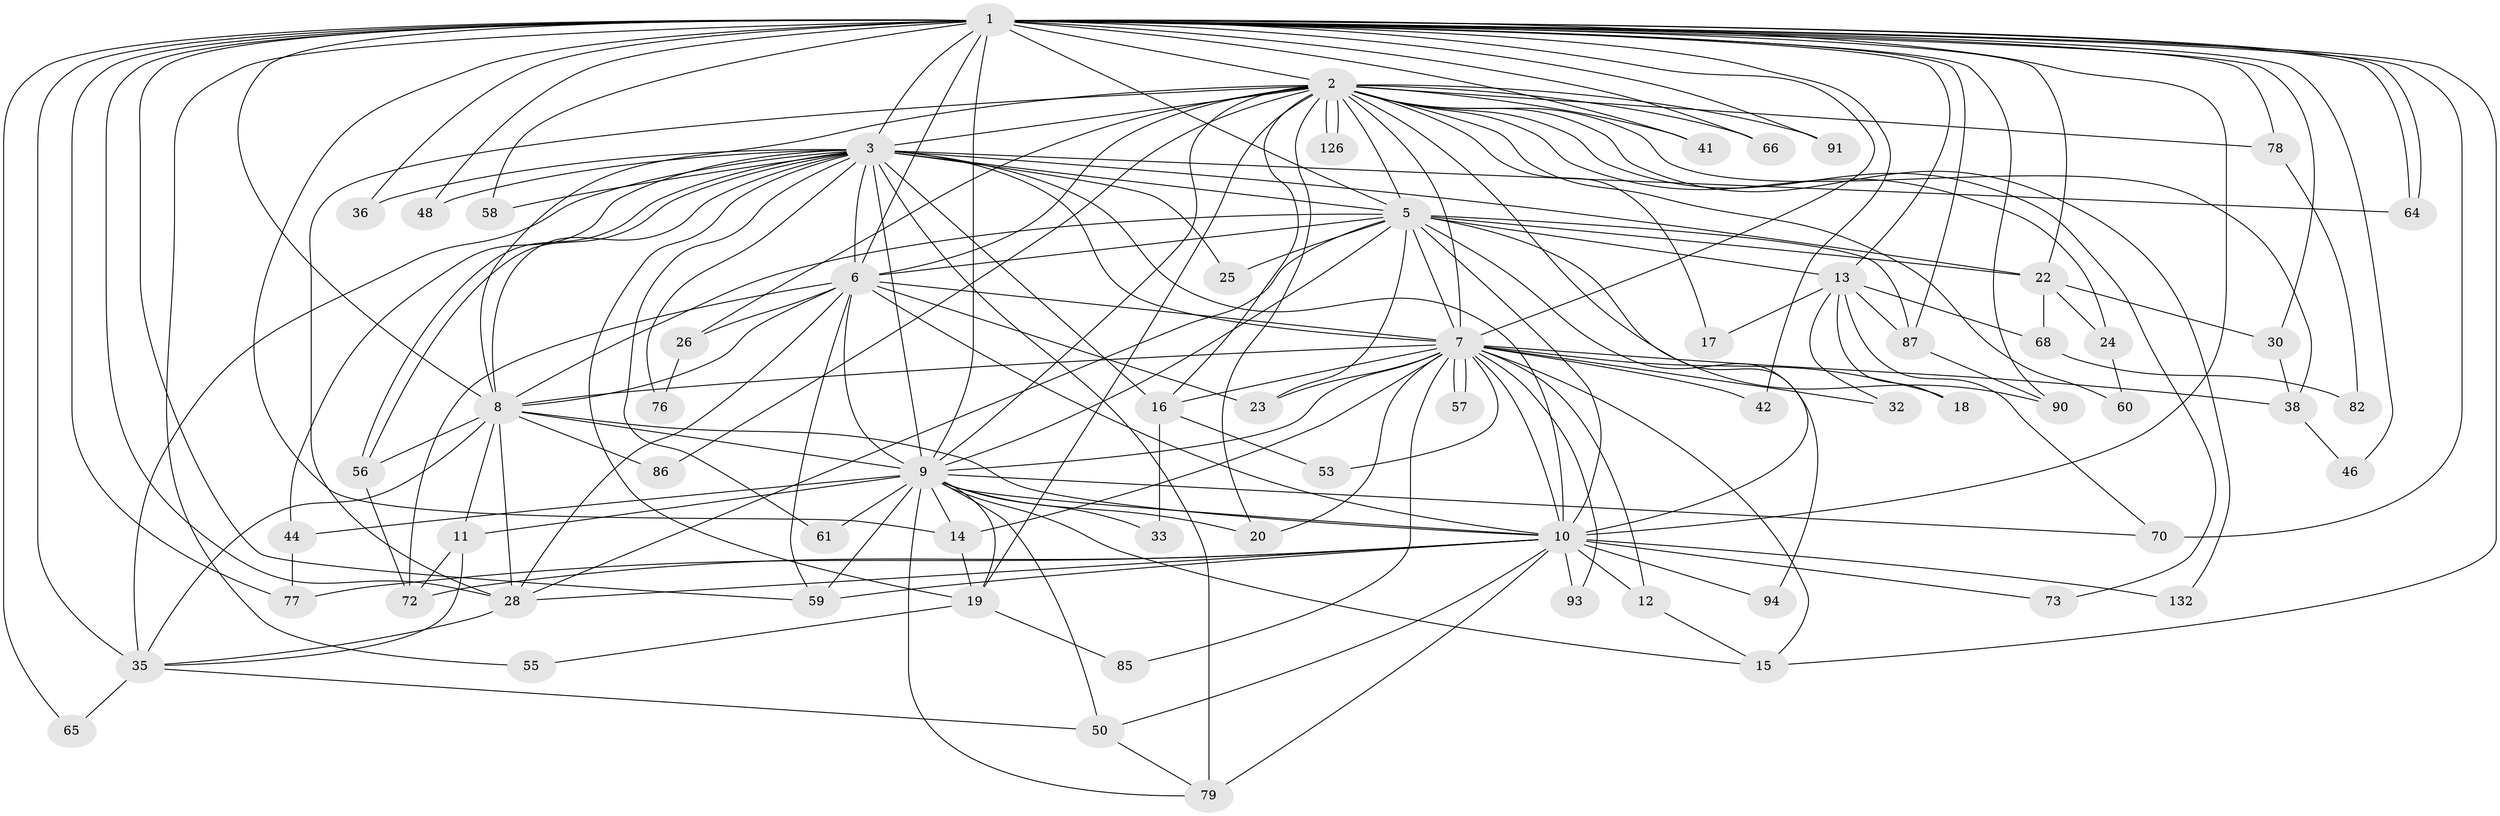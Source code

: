 // original degree distribution, {24: 0.015037593984962405, 28: 0.007518796992481203, 29: 0.007518796992481203, 34: 0.007518796992481203, 18: 0.007518796992481203, 17: 0.007518796992481203, 25: 0.007518796992481203, 15: 0.007518796992481203, 23: 0.007518796992481203, 4: 0.10526315789473684, 3: 0.24060150375939848, 9: 0.007518796992481203, 5: 0.03759398496240601, 2: 0.5037593984962406, 6: 0.022556390977443608, 7: 0.007518796992481203}
// Generated by graph-tools (version 1.1) at 2025/13/03/09/25 04:13:50]
// undirected, 66 vertices, 180 edges
graph export_dot {
graph [start="1"]
  node [color=gray90,style=filled];
  1 [super="+4"];
  2;
  3 [super="+96+105+103"];
  5 [super="+40"];
  6;
  7;
  8;
  9 [super="+69+81+84+27"];
  10;
  11;
  12;
  13 [super="+45"];
  14 [super="+47"];
  15 [super="+71"];
  16 [super="+52"];
  17;
  18;
  19 [super="+54+63"];
  20;
  22 [super="+29"];
  23 [super="+119"];
  24;
  25;
  26;
  28 [super="+99+34+92"];
  30;
  32;
  33;
  35 [super="+37"];
  36;
  38 [super="+39"];
  41;
  42;
  44 [super="+104"];
  46;
  48;
  50;
  53;
  55;
  56 [super="+98"];
  57;
  58 [super="+75"];
  59 [super="+110+121"];
  60;
  61;
  64;
  65;
  66;
  68;
  70 [super="+109"];
  72 [super="+89"];
  73;
  76;
  77;
  78 [super="+130"];
  79 [super="+80+88"];
  82;
  85;
  86;
  87;
  90 [super="+95"];
  91;
  93;
  94;
  126;
  132;
  1 -- 2 [weight=3];
  1 -- 3 [weight=4];
  1 -- 5 [weight=2];
  1 -- 6 [weight=5];
  1 -- 7 [weight=2];
  1 -- 8 [weight=3];
  1 -- 9 [weight=7];
  1 -- 10 [weight=3];
  1 -- 13 [weight=4];
  1 -- 22 [weight=2];
  1 -- 41;
  1 -- 42;
  1 -- 55;
  1 -- 64;
  1 -- 64;
  1 -- 91;
  1 -- 78 [weight=2];
  1 -- 59;
  1 -- 65;
  1 -- 66 [weight=2];
  1 -- 70;
  1 -- 14;
  1 -- 77;
  1 -- 87;
  1 -- 90 [weight=2];
  1 -- 28;
  1 -- 30;
  1 -- 35;
  1 -- 36;
  1 -- 46;
  1 -- 48;
  1 -- 58 [weight=4];
  1 -- 15;
  2 -- 3;
  2 -- 5;
  2 -- 6;
  2 -- 7;
  2 -- 8;
  2 -- 9;
  2 -- 10;
  2 -- 16;
  2 -- 17;
  2 -- 19;
  2 -- 20;
  2 -- 24;
  2 -- 26;
  2 -- 41;
  2 -- 60;
  2 -- 66;
  2 -- 73;
  2 -- 78;
  2 -- 86;
  2 -- 91;
  2 -- 126;
  2 -- 126;
  2 -- 132;
  2 -- 38;
  2 -- 28;
  3 -- 5;
  3 -- 6;
  3 -- 7;
  3 -- 8;
  3 -- 9 [weight=5];
  3 -- 10 [weight=2];
  3 -- 22;
  3 -- 25;
  3 -- 36;
  3 -- 44;
  3 -- 48;
  3 -- 56;
  3 -- 56;
  3 -- 58;
  3 -- 61;
  3 -- 76;
  3 -- 79;
  3 -- 19;
  3 -- 16;
  3 -- 64;
  3 -- 35;
  5 -- 6;
  5 -- 7;
  5 -- 8;
  5 -- 9;
  5 -- 10;
  5 -- 23;
  5 -- 25;
  5 -- 28;
  5 -- 87;
  5 -- 90;
  5 -- 94;
  5 -- 13 [weight=2];
  5 -- 22;
  6 -- 7;
  6 -- 8;
  6 -- 9;
  6 -- 10;
  6 -- 23;
  6 -- 26;
  6 -- 72;
  6 -- 59;
  6 -- 28;
  7 -- 8;
  7 -- 9 [weight=2];
  7 -- 10;
  7 -- 12;
  7 -- 14;
  7 -- 15;
  7 -- 16;
  7 -- 18;
  7 -- 20;
  7 -- 32;
  7 -- 38;
  7 -- 42;
  7 -- 53;
  7 -- 57;
  7 -- 57;
  7 -- 85;
  7 -- 93;
  7 -- 23;
  8 -- 9;
  8 -- 10;
  8 -- 11;
  8 -- 35;
  8 -- 86;
  8 -- 56;
  8 -- 28;
  9 -- 10;
  9 -- 11;
  9 -- 33;
  9 -- 44;
  9 -- 50;
  9 -- 59;
  9 -- 61;
  9 -- 79;
  9 -- 15;
  9 -- 20;
  9 -- 70;
  9 -- 19;
  9 -- 14 [weight=2];
  10 -- 12;
  10 -- 28;
  10 -- 50;
  10 -- 59;
  10 -- 73;
  10 -- 77;
  10 -- 93;
  10 -- 94;
  10 -- 132;
  10 -- 72;
  10 -- 79 [weight=2];
  11 -- 35;
  11 -- 72;
  12 -- 15;
  13 -- 17;
  13 -- 18;
  13 -- 32;
  13 -- 87;
  13 -- 68;
  13 -- 70;
  14 -- 19;
  16 -- 33;
  16 -- 53;
  19 -- 55;
  19 -- 85;
  22 -- 24;
  22 -- 68;
  22 -- 30;
  24 -- 60;
  26 -- 76;
  28 -- 35;
  30 -- 38;
  35 -- 65;
  35 -- 50;
  38 -- 46;
  44 -- 77;
  50 -- 79;
  56 -- 72;
  68 -- 82;
  78 -- 82;
  87 -- 90;
}
